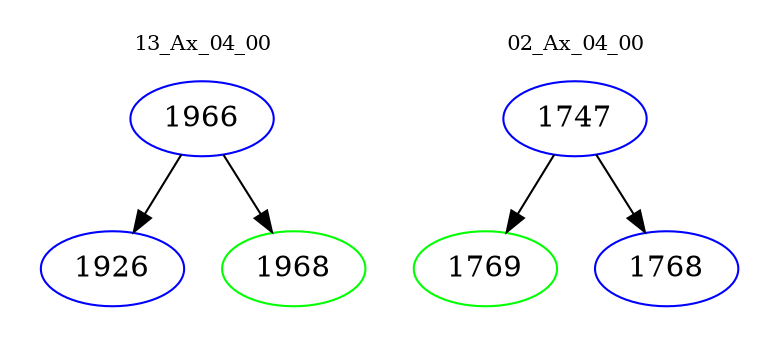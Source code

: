 digraph{
subgraph cluster_0 {
color = white
label = "13_Ax_04_00";
fontsize=10;
T0_1966 [label="1966", color="blue"]
T0_1966 -> T0_1926 [color="black"]
T0_1926 [label="1926", color="blue"]
T0_1966 -> T0_1968 [color="black"]
T0_1968 [label="1968", color="green"]
}
subgraph cluster_1 {
color = white
label = "02_Ax_04_00";
fontsize=10;
T1_1747 [label="1747", color="blue"]
T1_1747 -> T1_1769 [color="black"]
T1_1769 [label="1769", color="green"]
T1_1747 -> T1_1768 [color="black"]
T1_1768 [label="1768", color="blue"]
}
}
